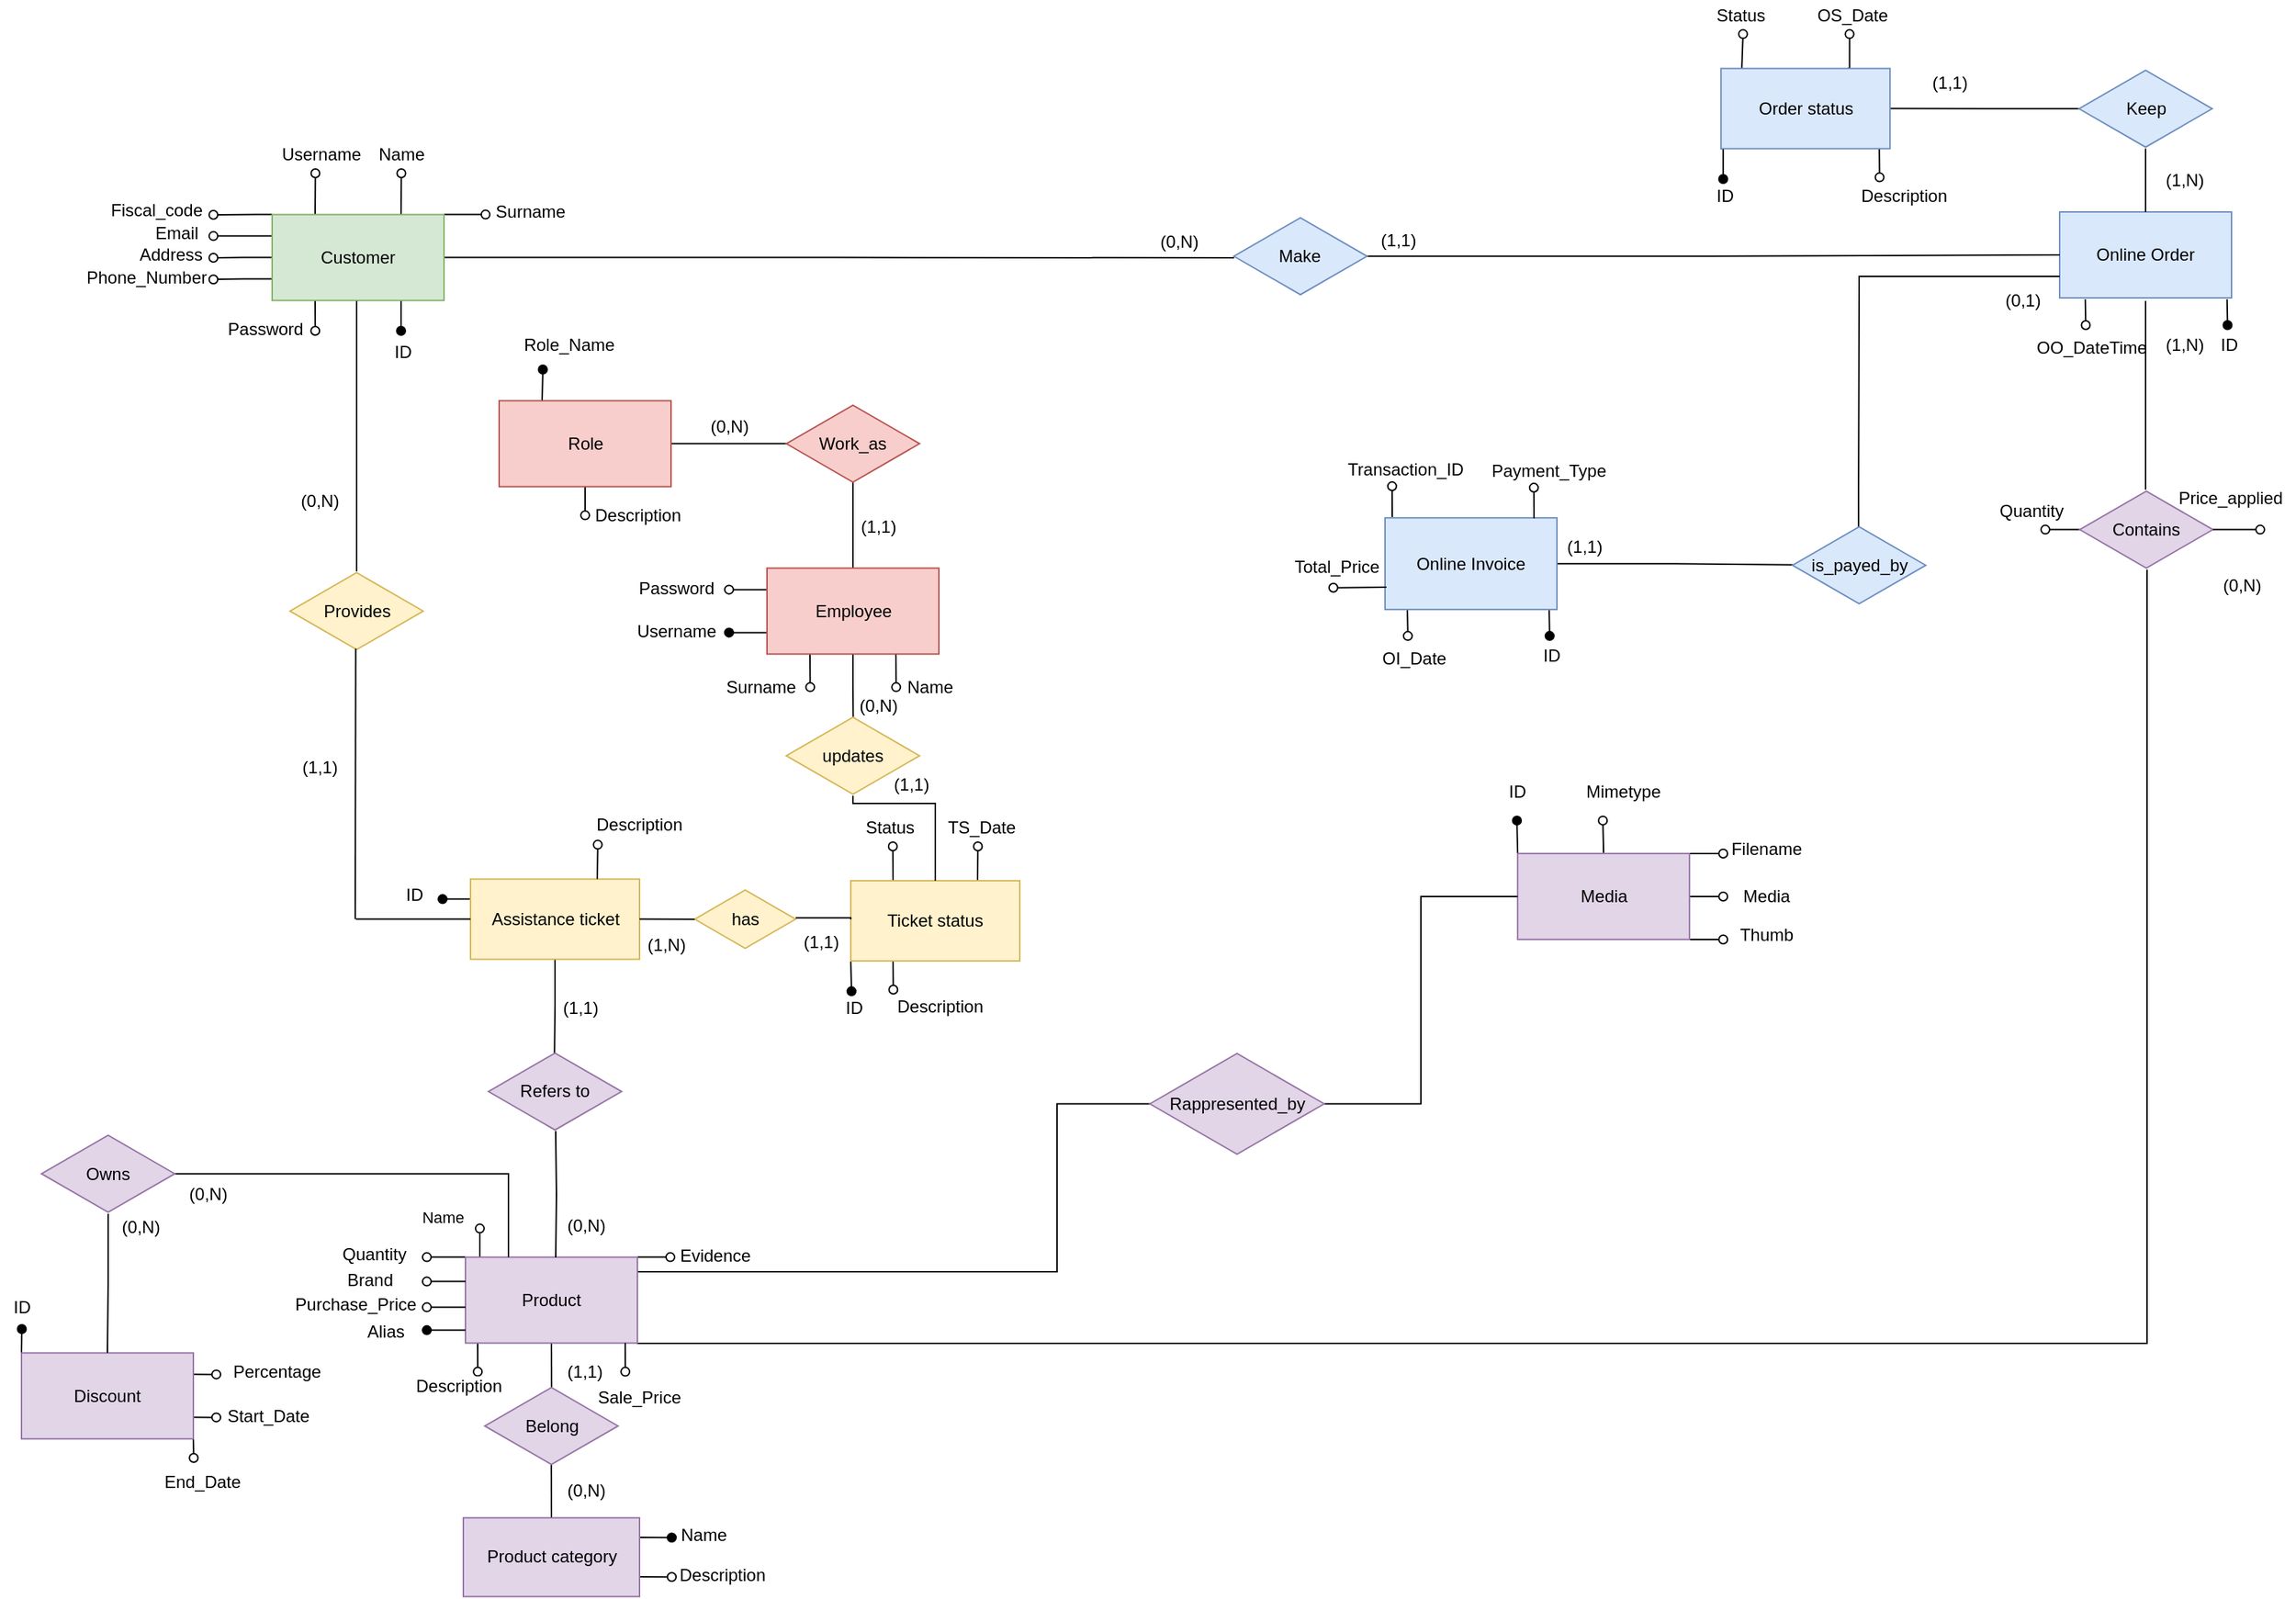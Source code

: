 <mxfile version="16.5.1" type="device"><diagram id="OKFRMIObvEuUHSssvzgG" name="Page-1"><mxGraphModel dx="1102" dy="857" grid="1" gridSize="10" guides="1" tooltips="1" connect="1" arrows="1" fold="1" page="1" pageScale="1" pageWidth="1654" pageHeight="1169" math="0" shadow="0"><root><mxCell id="0"/><mxCell id="1" parent="0"/><mxCell id="R6dx9rniljEqszBr9XBi-255" style="edgeStyle=orthogonalEdgeStyle;rounded=0;orthogonalLoop=1;jettySize=auto;html=1;exitX=0.5;exitY=1;exitDx=0;exitDy=0;entryX=0.502;entryY=0.024;entryDx=0;entryDy=0;entryPerimeter=0;labelBackgroundColor=default;fontColor=default;endArrow=none;endFill=0;strokeColor=default;" parent="1" source="R6dx9rniljEqszBr9XBi-262" target="R6dx9rniljEqszBr9XBi-319" edge="1"><mxGeometry relative="1" as="geometry"/></mxCell><mxCell id="R6dx9rniljEqszBr9XBi-256" style="edgeStyle=orthogonalEdgeStyle;rounded=0;orthogonalLoop=1;jettySize=auto;html=1;exitX=0.75;exitY=1;exitDx=0;exitDy=0;labelBackgroundColor=default;fontColor=default;endArrow=oval;endFill=0;strokeColor=default;" parent="1" source="R6dx9rniljEqszBr9XBi-262" edge="1"><mxGeometry relative="1" as="geometry"><mxPoint x="677.667" y="531.8" as="targetPoint"/></mxGeometry></mxCell><mxCell id="R6dx9rniljEqszBr9XBi-257" style="edgeStyle=orthogonalEdgeStyle;rounded=0;orthogonalLoop=1;jettySize=auto;html=1;exitX=0.25;exitY=1;exitDx=0;exitDy=0;labelBackgroundColor=default;fontColor=default;endArrow=oval;endFill=0;strokeColor=default;" parent="1" source="R6dx9rniljEqszBr9XBi-262" edge="1"><mxGeometry relative="1" as="geometry"><mxPoint x="617.667" y="531.8" as="targetPoint"/></mxGeometry></mxCell><mxCell id="R6dx9rniljEqszBr9XBi-258" style="edgeStyle=orthogonalEdgeStyle;rounded=0;orthogonalLoop=1;jettySize=auto;html=1;exitX=0.5;exitY=0;exitDx=0;exitDy=0;entryX=0.5;entryY=0.858;entryDx=0;entryDy=0;entryPerimeter=0;labelBackgroundColor=default;fontColor=default;endArrow=none;endFill=0;strokeColor=default;" parent="1" source="R6dx9rniljEqszBr9XBi-262" target="R6dx9rniljEqszBr9XBi-296" edge="1"><mxGeometry relative="1" as="geometry"/></mxCell><mxCell id="R6dx9rniljEqszBr9XBi-259" style="edgeStyle=orthogonalEdgeStyle;rounded=0;orthogonalLoop=1;jettySize=auto;html=1;exitX=0;exitY=0.75;exitDx=0;exitDy=0;labelBackgroundColor=default;fontColor=default;endArrow=oval;endFill=1;strokeColor=default;" parent="1" source="R6dx9rniljEqszBr9XBi-262" edge="1"><mxGeometry relative="1" as="geometry"><mxPoint x="561" y="493.8" as="targetPoint"/></mxGeometry></mxCell><mxCell id="R6dx9rniljEqszBr9XBi-260" style="edgeStyle=orthogonalEdgeStyle;rounded=0;orthogonalLoop=1;jettySize=auto;html=1;exitX=0;exitY=0.25;exitDx=0;exitDy=0;labelBackgroundColor=default;fontColor=default;endArrow=oval;endFill=0;strokeColor=default;" parent="1" source="R6dx9rniljEqszBr9XBi-262" edge="1"><mxGeometry relative="1" as="geometry"><mxPoint x="561" y="463.8" as="targetPoint"/></mxGeometry></mxCell><mxCell id="R6dx9rniljEqszBr9XBi-262" value="Employee" style="rounded=0;whiteSpace=wrap;html=1;fillColor=#f8cecc;strokeColor=#b85450;labelBackgroundColor=none;" parent="1" vertex="1"><mxGeometry x="587.5" y="448.7" width="120" height="60" as="geometry"/></mxCell><mxCell id="R6dx9rniljEqszBr9XBi-263" style="edgeStyle=orthogonalEdgeStyle;rounded=0;orthogonalLoop=1;jettySize=auto;html=1;exitX=0.5;exitY=1;exitDx=0;exitDy=0;entryX=0.5;entryY=0.004;entryDx=0;entryDy=0;entryPerimeter=0;labelBackgroundColor=default;fontColor=default;endArrow=none;endFill=0;strokeColor=default;" parent="1" source="R6dx9rniljEqszBr9XBi-274" target="R6dx9rniljEqszBr9XBi-304" edge="1"><mxGeometry relative="1" as="geometry"><Array as="points"><mxPoint x="301" y="262"/></Array></mxGeometry></mxCell><mxCell id="R6dx9rniljEqszBr9XBi-264" style="edgeStyle=orthogonalEdgeStyle;rounded=0;orthogonalLoop=1;jettySize=auto;html=1;exitX=0.25;exitY=0;exitDx=0;exitDy=0;labelBackgroundColor=default;fontColor=default;endArrow=oval;endFill=0;strokeColor=default;" parent="1" source="R6dx9rniljEqszBr9XBi-274" edge="1"><mxGeometry relative="1" as="geometry"><mxPoint x="272.2" y="173" as="targetPoint"/></mxGeometry></mxCell><mxCell id="R6dx9rniljEqszBr9XBi-265" style="edgeStyle=orthogonalEdgeStyle;rounded=0;orthogonalLoop=1;jettySize=auto;html=1;exitX=0.75;exitY=0;exitDx=0;exitDy=0;labelBackgroundColor=default;fontColor=default;endArrow=oval;endFill=0;strokeColor=default;" parent="1" source="R6dx9rniljEqszBr9XBi-274" edge="1"><mxGeometry relative="1" as="geometry"><mxPoint x="332.2" y="173" as="targetPoint"/></mxGeometry></mxCell><mxCell id="R6dx9rniljEqszBr9XBi-266" style="edgeStyle=orthogonalEdgeStyle;rounded=0;orthogonalLoop=1;jettySize=auto;html=1;exitX=1;exitY=0;exitDx=0;exitDy=0;labelBackgroundColor=default;fontColor=default;endArrow=oval;endFill=0;strokeColor=default;" parent="1" source="R6dx9rniljEqszBr9XBi-274" edge="1"><mxGeometry relative="1" as="geometry"><mxPoint x="391" y="202" as="targetPoint"/></mxGeometry></mxCell><mxCell id="R6dx9rniljEqszBr9XBi-267" style="edgeStyle=orthogonalEdgeStyle;rounded=0;orthogonalLoop=1;jettySize=auto;html=1;exitX=0;exitY=0;exitDx=0;exitDy=0;labelBackgroundColor=default;fontColor=default;endArrow=oval;endFill=0;strokeColor=default;" parent="1" source="R6dx9rniljEqszBr9XBi-274" edge="1"><mxGeometry relative="1" as="geometry"><mxPoint x="201" y="202" as="targetPoint"/><Array as="points"><mxPoint x="231" y="202"/><mxPoint x="231" y="202"/></Array></mxGeometry></mxCell><mxCell id="R6dx9rniljEqszBr9XBi-268" style="edgeStyle=orthogonalEdgeStyle;rounded=0;orthogonalLoop=1;jettySize=auto;html=1;exitX=0;exitY=0.25;exitDx=0;exitDy=0;labelBackgroundColor=default;fontColor=default;endArrow=oval;endFill=0;strokeColor=default;" parent="1" source="R6dx9rniljEqszBr9XBi-274" edge="1"><mxGeometry relative="1" as="geometry"><mxPoint x="201" y="216.8" as="targetPoint"/></mxGeometry></mxCell><mxCell id="R6dx9rniljEqszBr9XBi-269" style="edgeStyle=orthogonalEdgeStyle;rounded=0;orthogonalLoop=1;jettySize=auto;html=1;exitX=0;exitY=0.5;exitDx=0;exitDy=0;labelBackgroundColor=default;fontColor=default;endArrow=oval;endFill=0;strokeColor=default;" parent="1" source="R6dx9rniljEqszBr9XBi-274" edge="1"><mxGeometry relative="1" as="geometry"><mxPoint x="201" y="232" as="targetPoint"/></mxGeometry></mxCell><mxCell id="R6dx9rniljEqszBr9XBi-270" style="edgeStyle=orthogonalEdgeStyle;rounded=0;orthogonalLoop=1;jettySize=auto;html=1;exitX=0;exitY=0.75;exitDx=0;exitDy=0;labelBackgroundColor=default;fontColor=default;endArrow=oval;endFill=0;strokeColor=default;" parent="1" source="R6dx9rniljEqszBr9XBi-274" edge="1"><mxGeometry relative="1" as="geometry"><mxPoint x="201.0" y="247.103" as="targetPoint"/></mxGeometry></mxCell><mxCell id="R6dx9rniljEqszBr9XBi-271" style="edgeStyle=orthogonalEdgeStyle;rounded=0;orthogonalLoop=1;jettySize=auto;html=1;exitX=0.25;exitY=1;exitDx=0;exitDy=0;labelBackgroundColor=default;fontColor=default;endArrow=oval;endFill=0;strokeColor=default;" parent="1" source="R6dx9rniljEqszBr9XBi-274" edge="1"><mxGeometry relative="1" as="geometry"><mxPoint x="272.103" y="283" as="targetPoint"/></mxGeometry></mxCell><mxCell id="R6dx9rniljEqszBr9XBi-272" style="edgeStyle=orthogonalEdgeStyle;rounded=0;orthogonalLoop=1;jettySize=auto;html=1;exitX=0.75;exitY=1;exitDx=0;exitDy=0;endArrow=oval;endFill=1;" parent="1" source="R6dx9rniljEqszBr9XBi-274" edge="1"><mxGeometry relative="1" as="geometry"><mxPoint x="332" y="283" as="targetPoint"/></mxGeometry></mxCell><mxCell id="R6dx9rniljEqszBr9XBi-273" style="edgeStyle=orthogonalEdgeStyle;rounded=0;orthogonalLoop=1;jettySize=auto;html=1;entryX=0.002;entryY=0.52;entryDx=0;entryDy=0;entryPerimeter=0;endArrow=none;endFill=0;" parent="1" source="R6dx9rniljEqszBr9XBi-274" target="R6dx9rniljEqszBr9XBi-389" edge="1"><mxGeometry relative="1" as="geometry"/></mxCell><mxCell id="R6dx9rniljEqszBr9XBi-274" value="Customer" style="rounded=0;whiteSpace=wrap;html=1;fillColor=#d5e8d4;strokeColor=#82b366;labelBackgroundColor=none;" parent="1" vertex="1"><mxGeometry x="242" y="201.8" width="120" height="60" as="geometry"/></mxCell><mxCell id="R6dx9rniljEqszBr9XBi-275" style="edgeStyle=orthogonalEdgeStyle;rounded=0;orthogonalLoop=1;jettySize=auto;html=1;exitX=0.75;exitY=0;exitDx=0;exitDy=0;labelBackgroundColor=default;fontColor=default;endArrow=oval;endFill=0;strokeColor=default;" parent="1" edge="1"><mxGeometry relative="1" as="geometry"><mxPoint x="387" y="909.8" as="targetPoint"/><mxPoint x="387" y="929.8" as="sourcePoint"/></mxGeometry></mxCell><mxCell id="R6dx9rniljEqszBr9XBi-276" value="Name" style="edgeLabel;html=1;align=center;verticalAlign=middle;resizable=0;points=[];fontColor=default;labelBackgroundColor=default;" parent="R6dx9rniljEqszBr9XBi-275" vertex="1" connectable="0"><mxGeometry x="1" y="-2" relative="1" as="geometry"><mxPoint x="-28" y="-8" as="offset"/></mxGeometry></mxCell><mxCell id="R6dx9rniljEqszBr9XBi-277" style="edgeStyle=orthogonalEdgeStyle;rounded=0;orthogonalLoop=1;jettySize=auto;html=1;exitX=0.75;exitY=1;exitDx=0;exitDy=0;labelBackgroundColor=default;fontColor=default;endArrow=oval;endFill=0;strokeColor=default;" parent="1" edge="1"><mxGeometry relative="1" as="geometry"><mxPoint x="385.569" y="1009.8" as="targetPoint"/><mxPoint x="385.5" y="989.8" as="sourcePoint"/></mxGeometry></mxCell><mxCell id="R6dx9rniljEqszBr9XBi-278" style="edgeStyle=orthogonalEdgeStyle;rounded=0;orthogonalLoop=1;jettySize=auto;html=1;exitX=0;exitY=0;exitDx=0;exitDy=0;labelBackgroundColor=default;fontColor=default;endArrow=oval;endFill=0;strokeColor=default;" parent="1" source="R6dx9rniljEqszBr9XBi-283" edge="1"><mxGeometry relative="1" as="geometry"><mxPoint x="350" y="929.8" as="targetPoint"/><mxPoint x="260" y="929.8" as="sourcePoint"/></mxGeometry></mxCell><mxCell id="R6dx9rniljEqszBr9XBi-279" style="edgeStyle=orthogonalEdgeStyle;rounded=0;orthogonalLoop=1;jettySize=auto;html=1;exitX=0.5;exitY=1;exitDx=0;exitDy=0;entryX=0.501;entryY=0.046;entryDx=0;entryDy=0;entryPerimeter=0;labelBackgroundColor=default;fontColor=default;endArrow=none;endFill=0;strokeColor=default;" parent="1" source="R6dx9rniljEqszBr9XBi-283" target="R6dx9rniljEqszBr9XBi-308" edge="1"><mxGeometry relative="1" as="geometry"/></mxCell><mxCell id="R6dx9rniljEqszBr9XBi-282" style="edgeStyle=orthogonalEdgeStyle;rounded=0;orthogonalLoop=1;jettySize=auto;html=1;exitX=1;exitY=0.75;exitDx=0;exitDy=0;endArrow=none;endFill=0;" parent="1" source="R6dx9rniljEqszBr9XBi-283" target="R6dx9rniljEqszBr9XBi-391" edge="1"><mxGeometry relative="1" as="geometry"><Array as="points"><mxPoint x="497" y="990"/><mxPoint x="1551" y="990"/></Array></mxGeometry></mxCell><mxCell id="m6z1VFMM3HpOuvH2VadM-15" style="edgeStyle=orthogonalEdgeStyle;rounded=0;orthogonalLoop=1;jettySize=auto;html=1;exitX=1;exitY=1;exitDx=0;exitDy=0;entryX=0.031;entryY=0.5;entryDx=0;entryDy=0;entryPerimeter=0;endArrow=none;endFill=0;" parent="1" source="R6dx9rniljEqszBr9XBi-283" target="m6z1VFMM3HpOuvH2VadM-3" edge="1"><mxGeometry relative="1" as="geometry"><Array as="points"><mxPoint x="497" y="940"/><mxPoint x="790" y="940"/><mxPoint x="790" y="823"/></Array></mxGeometry></mxCell><mxCell id="0JXdEIfuw5hRyKDgOo-G-1" style="edgeStyle=orthogonalEdgeStyle;rounded=0;orthogonalLoop=1;jettySize=auto;html=1;exitX=1;exitY=0;exitDx=0;exitDy=0;endArrow=oval;endFill=0;" edge="1" parent="1" source="R6dx9rniljEqszBr9XBi-283"><mxGeometry relative="1" as="geometry"><mxPoint x="520" y="930" as="targetPoint"/></mxGeometry></mxCell><mxCell id="R6dx9rniljEqszBr9XBi-283" value="Product" style="rounded=0;whiteSpace=wrap;html=1;strokeColor=#9673a6;fillColor=#e1d5e7;labelBackgroundColor=none;" parent="1" vertex="1"><mxGeometry x="377" y="929.8" width="120" height="60" as="geometry"/></mxCell><mxCell id="R6dx9rniljEqszBr9XBi-284" style="edgeStyle=orthogonalEdgeStyle;rounded=0;orthogonalLoop=1;jettySize=auto;html=1;exitX=1;exitY=0.25;exitDx=0;exitDy=0;labelBackgroundColor=default;fontColor=default;endArrow=oval;endFill=1;strokeColor=default;" parent="1" source="R6dx9rniljEqszBr9XBi-287" edge="1"><mxGeometry relative="1" as="geometry"><mxPoint x="521" y="1125.6" as="targetPoint"/></mxGeometry></mxCell><mxCell id="R6dx9rniljEqszBr9XBi-285" style="edgeStyle=orthogonalEdgeStyle;rounded=0;orthogonalLoop=1;jettySize=auto;html=1;exitX=1;exitY=0.75;exitDx=0;exitDy=0;labelBackgroundColor=default;fontColor=default;endArrow=oval;endFill=0;strokeColor=default;" parent="1" source="R6dx9rniljEqszBr9XBi-287" edge="1"><mxGeometry relative="1" as="geometry"><mxPoint x="521" y="1153.2" as="targetPoint"/></mxGeometry></mxCell><mxCell id="R6dx9rniljEqszBr9XBi-286" style="edgeStyle=orthogonalEdgeStyle;rounded=0;orthogonalLoop=1;jettySize=auto;html=1;exitX=0.5;exitY=0;exitDx=0;exitDy=0;entryX=0.499;entryY=0.982;entryDx=0;entryDy=0;entryPerimeter=0;labelBackgroundColor=default;fontColor=default;endArrow=none;endFill=0;strokeColor=default;" parent="1" source="R6dx9rniljEqszBr9XBi-287" target="R6dx9rniljEqszBr9XBi-308" edge="1"><mxGeometry relative="1" as="geometry"/></mxCell><mxCell id="R6dx9rniljEqszBr9XBi-287" value="Product category" style="rounded=0;whiteSpace=wrap;html=1;strokeColor=#9673a6;fillColor=#e1d5e7;labelBackgroundColor=none;" parent="1" vertex="1"><mxGeometry x="375.5" y="1111.8" width="123" height="55" as="geometry"/></mxCell><mxCell id="R6dx9rniljEqszBr9XBi-288" style="edgeStyle=orthogonalEdgeStyle;rounded=0;orthogonalLoop=1;jettySize=auto;html=1;exitX=0.5;exitY=1;exitDx=0;exitDy=0;entryX=0.496;entryY=0.024;entryDx=0;entryDy=0;entryPerimeter=0;labelBackgroundColor=default;fontColor=default;endArrow=none;endFill=0;strokeColor=default;" parent="1" source="R6dx9rniljEqszBr9XBi-291" target="R6dx9rniljEqszBr9XBi-307" edge="1"><mxGeometry relative="1" as="geometry"/></mxCell><mxCell id="R6dx9rniljEqszBr9XBi-290" style="edgeStyle=orthogonalEdgeStyle;rounded=0;orthogonalLoop=1;jettySize=auto;html=1;exitX=0;exitY=0.25;exitDx=0;exitDy=0;labelBackgroundColor=default;fontColor=default;endArrow=oval;endFill=1;strokeColor=default;" parent="1" source="R6dx9rniljEqszBr9XBi-291" edge="1"><mxGeometry relative="1" as="geometry"><mxPoint x="361" y="679.8" as="targetPoint"/></mxGeometry></mxCell><mxCell id="R6dx9rniljEqszBr9XBi-291" value="Assistance ticket" style="rounded=0;whiteSpace=wrap;html=1;strokeColor=#d6b656;fillColor=#fff2cc;labelBackgroundColor=none;" parent="1" vertex="1"><mxGeometry x="380.5" y="665.8" width="118" height="56" as="geometry"/></mxCell><mxCell id="R6dx9rniljEqszBr9XBi-292" style="edgeStyle=orthogonalEdgeStyle;rounded=0;orthogonalLoop=1;jettySize=auto;html=1;labelBackgroundColor=default;fontColor=default;endArrow=none;endFill=0;strokeColor=default;" parent="1" source="R6dx9rniljEqszBr9XBi-295" target="R6dx9rniljEqszBr9XBi-296" edge="1"><mxGeometry relative="1" as="geometry"/></mxCell><mxCell id="R6dx9rniljEqszBr9XBi-294" style="edgeStyle=orthogonalEdgeStyle;rounded=0;orthogonalLoop=1;jettySize=auto;html=1;exitX=0.5;exitY=1;exitDx=0;exitDy=0;labelBackgroundColor=default;fontColor=default;endArrow=oval;endFill=0;strokeColor=default;" parent="1" source="R6dx9rniljEqszBr9XBi-295" edge="1"><mxGeometry relative="1" as="geometry"><mxPoint x="460.524" y="411.8" as="targetPoint"/></mxGeometry></mxCell><mxCell id="Kf3e6-ZjiZwLIcwvs-Jf-1" style="edgeStyle=orthogonalEdgeStyle;rounded=0;orthogonalLoop=1;jettySize=auto;html=1;exitX=0.25;exitY=0;exitDx=0;exitDy=0;endArrow=oval;endFill=1;" parent="1" source="R6dx9rniljEqszBr9XBi-295" edge="1"><mxGeometry relative="1" as="geometry"><mxPoint x="431" y="310" as="targetPoint"/></mxGeometry></mxCell><mxCell id="R6dx9rniljEqszBr9XBi-295" value="Role" style="rounded=0;whiteSpace=wrap;html=1;labelBackgroundColor=none;strokeColor=#b85450;fillColor=#f8cecc;" parent="1" vertex="1"><mxGeometry x="400.5" y="331.8" width="120" height="60" as="geometry"/></mxCell><mxCell id="R6dx9rniljEqszBr9XBi-296" value="Work_as" style="html=1;whiteSpace=wrap;aspect=fixed;shape=isoRectangle;strokeColor=#b85450;fillColor=#f8cecc;labelBackgroundColor=none;" parent="1" vertex="1"><mxGeometry x="601" y="333.9" width="93" height="55.8" as="geometry"/></mxCell><mxCell id="R6dx9rniljEqszBr9XBi-297" value="Brand" style="text;html=1;align=center;verticalAlign=middle;resizable=0;points=[];autosize=1;strokeColor=none;fillColor=none;fontColor=default;labelBackgroundColor=default;" parent="1" vertex="1"><mxGeometry x="285" y="935.8" width="50" height="20" as="geometry"/></mxCell><mxCell id="R6dx9rniljEqszBr9XBi-298" value="Purchase_Price" style="text;html=1;align=center;verticalAlign=middle;resizable=0;points=[];autosize=1;strokeColor=none;fillColor=none;fontColor=default;labelBackgroundColor=default;" parent="1" vertex="1"><mxGeometry x="250" y="952.8" width="100" height="20" as="geometry"/></mxCell><mxCell id="R6dx9rniljEqszBr9XBi-299" value="Description" style="text;html=1;align=center;verticalAlign=middle;resizable=0;points=[];autosize=1;strokeColor=none;fillColor=none;fontColor=default;labelBackgroundColor=default;" parent="1" vertex="1"><mxGeometry x="332" y="1009.8" width="80" height="20" as="geometry"/></mxCell><mxCell id="R6dx9rniljEqszBr9XBi-300" value="Quantity" style="text;html=1;align=center;verticalAlign=middle;resizable=0;points=[];autosize=1;strokeColor=none;fillColor=none;fontColor=default;labelBackgroundColor=default;" parent="1" vertex="1"><mxGeometry x="283" y="917.9" width="60" height="20" as="geometry"/></mxCell><mxCell id="R6dx9rniljEqszBr9XBi-301" value="Alias" style="text;html=1;align=center;verticalAlign=middle;resizable=0;points=[];autosize=1;strokeColor=none;fillColor=none;fontColor=default;spacingLeft=-1;labelBackgroundColor=default;" parent="1" vertex="1"><mxGeometry x="301" y="971.8" width="40" height="20" as="geometry"/></mxCell><mxCell id="R6dx9rniljEqszBr9XBi-304" value="Provides" style="html=1;whiteSpace=wrap;aspect=fixed;shape=isoRectangle;strokeColor=#d6b656;fillColor=#fff2cc;labelBackgroundColor=none;" parent="1" vertex="1"><mxGeometry x="254.5" y="450.8" width="93" height="55.8" as="geometry"/></mxCell><mxCell id="R6dx9rniljEqszBr9XBi-305" value="" style="endArrow=none;html=1;rounded=0;entryX=0.493;entryY=0.968;entryDx=0;entryDy=0;entryPerimeter=0;labelBackgroundColor=default;fontColor=default;" parent="1" target="R6dx9rniljEqszBr9XBi-304" edge="1"><mxGeometry width="50" height="50" relative="1" as="geometry"><mxPoint x="300" y="693.8" as="sourcePoint"/><mxPoint x="299.233" y="507.819" as="targetPoint"/></mxGeometry></mxCell><mxCell id="R6dx9rniljEqszBr9XBi-306" style="edgeStyle=orthogonalEdgeStyle;rounded=0;orthogonalLoop=1;jettySize=auto;html=1;exitX=0.5;exitY=0;exitDx=0;exitDy=0;labelBackgroundColor=default;fontColor=default;endArrow=none;endFill=0;strokeColor=default;entryX=0.505;entryY=0.995;entryDx=0;entryDy=0;entryPerimeter=0;" parent="1" target="R6dx9rniljEqszBr9XBi-307" edge="1"><mxGeometry relative="1" as="geometry"><mxPoint x="440" y="930.05" as="sourcePoint"/><mxPoint x="440.034" y="891.85" as="targetPoint"/></mxGeometry></mxCell><mxCell id="R6dx9rniljEqszBr9XBi-307" value="Refers to" style="html=1;whiteSpace=wrap;aspect=fixed;shape=isoRectangle;strokeColor=#9673a6;fillColor=#e1d5e7;labelBackgroundColor=none;" parent="1" vertex="1"><mxGeometry x="393" y="786.25" width="93" height="55.8" as="geometry"/></mxCell><mxCell id="R6dx9rniljEqszBr9XBi-308" value="Belong" style="html=1;whiteSpace=wrap;aspect=fixed;shape=isoRectangle;strokeColor=#9673a6;fillColor=#e1d5e7;labelBackgroundColor=none;" parent="1" vertex="1"><mxGeometry x="390.5" y="1019.8" width="93" height="55.8" as="geometry"/></mxCell><mxCell id="R6dx9rniljEqszBr9XBi-309" style="edgeStyle=orthogonalEdgeStyle;rounded=0;orthogonalLoop=1;jettySize=auto;html=1;exitX=0;exitY=0;exitDx=0;exitDy=0;labelBackgroundColor=default;fontColor=default;endArrow=oval;endFill=0;strokeColor=default;" parent="1" edge="1"><mxGeometry relative="1" as="geometry"><mxPoint x="350" y="946.8" as="targetPoint"/><mxPoint x="377" y="946.8" as="sourcePoint"/><Array as="points"><mxPoint x="350" y="946.8"/><mxPoint x="350" y="946.8"/></Array></mxGeometry></mxCell><mxCell id="R6dx9rniljEqszBr9XBi-310" style="edgeStyle=orthogonalEdgeStyle;rounded=0;orthogonalLoop=1;jettySize=auto;html=1;exitX=0;exitY=0;exitDx=0;exitDy=0;labelBackgroundColor=default;fontColor=default;endArrow=oval;endFill=0;strokeColor=default;" parent="1" edge="1"><mxGeometry relative="1" as="geometry"><mxPoint x="350" y="964.8" as="targetPoint"/><mxPoint x="377" y="964.8" as="sourcePoint"/><Array as="points"><mxPoint x="350" y="964.8"/><mxPoint x="350" y="964.8"/></Array></mxGeometry></mxCell><mxCell id="R6dx9rniljEqszBr9XBi-311" style="edgeStyle=orthogonalEdgeStyle;rounded=0;orthogonalLoop=1;jettySize=auto;html=1;exitX=0;exitY=0;exitDx=0;exitDy=0;labelBackgroundColor=default;fontColor=default;endArrow=oval;endFill=1;strokeColor=default;" parent="1" edge="1"><mxGeometry relative="1" as="geometry"><mxPoint x="350" y="980.8" as="targetPoint"/><mxPoint x="377" y="980.8" as="sourcePoint"/><Array as="points"><mxPoint x="350" y="980.8"/><mxPoint x="350" y="980.8"/></Array></mxGeometry></mxCell><mxCell id="R6dx9rniljEqszBr9XBi-312" value="" style="endArrow=none;html=1;rounded=0;entryX=0;entryY=0.5;entryDx=0;entryDy=0;labelBackgroundColor=default;fontColor=default;" parent="1" target="R6dx9rniljEqszBr9XBi-291" edge="1"><mxGeometry width="50" height="50" relative="1" as="geometry"><mxPoint x="300.5" y="693.8" as="sourcePoint"/><mxPoint x="316.907" y="569.696" as="targetPoint"/></mxGeometry></mxCell><mxCell id="R6dx9rniljEqszBr9XBi-313" style="edgeStyle=orthogonalEdgeStyle;rounded=0;orthogonalLoop=1;jettySize=auto;html=1;exitX=0.25;exitY=0;exitDx=0;exitDy=0;labelBackgroundColor=default;fontColor=default;endArrow=oval;endFill=0;strokeColor=default;" parent="1" source="R6dx9rniljEqszBr9XBi-317" edge="1"><mxGeometry relative="1" as="geometry"><mxPoint x="675.357" y="642.97" as="targetPoint"/></mxGeometry></mxCell><mxCell id="R6dx9rniljEqszBr9XBi-314" style="edgeStyle=orthogonalEdgeStyle;rounded=0;orthogonalLoop=1;jettySize=auto;html=1;exitX=0.75;exitY=0;exitDx=0;exitDy=0;labelBackgroundColor=default;fontColor=default;endArrow=oval;endFill=0;strokeColor=default;" parent="1" source="R6dx9rniljEqszBr9XBi-317" edge="1"><mxGeometry relative="1" as="geometry"><mxPoint x="734.738" y="642.97" as="targetPoint"/></mxGeometry></mxCell><mxCell id="R6dx9rniljEqszBr9XBi-315" style="edgeStyle=orthogonalEdgeStyle;rounded=0;orthogonalLoop=1;jettySize=auto;html=1;exitX=0.25;exitY=1;exitDx=0;exitDy=0;labelBackgroundColor=default;fontColor=default;endArrow=oval;endFill=0;strokeColor=default;" parent="1" source="R6dx9rniljEqszBr9XBi-317" edge="1"><mxGeometry relative="1" as="geometry"><mxPoint x="675.69" y="742.97" as="targetPoint"/></mxGeometry></mxCell><mxCell id="R6dx9rniljEqszBr9XBi-316" style="edgeStyle=orthogonalEdgeStyle;rounded=0;orthogonalLoop=1;jettySize=auto;html=1;exitX=0;exitY=1;exitDx=0;exitDy=0;endArrow=oval;endFill=1;" parent="1" source="R6dx9rniljEqszBr9XBi-317" edge="1"><mxGeometry relative="1" as="geometry"><mxPoint x="646.5" y="744.17" as="targetPoint"/></mxGeometry></mxCell><mxCell id="R6dx9rniljEqszBr9XBi-317" value="Ticket status" style="rounded=0;whiteSpace=wrap;html=1;strokeColor=#d6b656;fillColor=#fff2cc;labelBackgroundColor=none;" parent="1" vertex="1"><mxGeometry x="646" y="666.97" width="118" height="56" as="geometry"/></mxCell><mxCell id="R6dx9rniljEqszBr9XBi-318" style="edgeStyle=orthogonalEdgeStyle;rounded=0;orthogonalLoop=1;jettySize=auto;html=1;entryX=0.5;entryY=0;entryDx=0;entryDy=0;endArrow=none;endFill=0;" parent="1" source="R6dx9rniljEqszBr9XBi-319" target="R6dx9rniljEqszBr9XBi-317" edge="1"><mxGeometry relative="1" as="geometry"><Array as="points"><mxPoint x="648" y="613"/><mxPoint x="705" y="613"/></Array></mxGeometry></mxCell><mxCell id="R6dx9rniljEqszBr9XBi-319" value="updates" style="html=1;whiteSpace=wrap;aspect=fixed;shape=isoRectangle;strokeColor=#d6b656;fillColor=#fff2cc;labelBackgroundColor=none;" parent="1" vertex="1"><mxGeometry x="601" y="551.8" width="93" height="55.8" as="geometry"/></mxCell><mxCell id="R6dx9rniljEqszBr9XBi-320" style="edgeStyle=orthogonalEdgeStyle;rounded=0;orthogonalLoop=1;jettySize=auto;html=1;endArrow=none;endFill=0;" parent="1" edge="1"><mxGeometry relative="1" as="geometry"><mxPoint x="607.5" y="692.9" as="sourcePoint"/><mxPoint x="646" y="694" as="targetPoint"/></mxGeometry></mxCell><mxCell id="R6dx9rniljEqszBr9XBi-321" value="has" style="html=1;whiteSpace=wrap;aspect=fixed;shape=isoRectangle;strokeColor=#d6b656;fillColor=#fff2cc;labelBackgroundColor=none;" parent="1" vertex="1"><mxGeometry x="537" y="672.65" width="70.5" height="42.3" as="geometry"/></mxCell><mxCell id="R6dx9rniljEqszBr9XBi-322" value="" style="endArrow=none;html=1;rounded=0;entryX=0;entryY=0.501;entryDx=0;entryDy=0;exitX=1;exitY=0.5;exitDx=0;exitDy=0;entryPerimeter=0;labelBackgroundColor=default;fontColor=default;" parent="1" source="R6dx9rniljEqszBr9XBi-291" target="R6dx9rniljEqszBr9XBi-321" edge="1"><mxGeometry width="50" height="50" relative="1" as="geometry"><mxPoint x="508.0" y="650.7" as="sourcePoint"/><mxPoint x="508" y="607.6" as="targetPoint"/></mxGeometry></mxCell><mxCell id="R6dx9rniljEqszBr9XBi-324" value="Name" style="text;html=1;align=center;verticalAlign=middle;resizable=0;points=[];autosize=1;strokeColor=none;fillColor=none;fontColor=default;labelBackgroundColor=default;" parent="1" vertex="1"><mxGeometry x="518.25" y="1113.8" width="50" height="20" as="geometry"/></mxCell><mxCell id="R6dx9rniljEqszBr9XBi-325" value="Description" style="text;html=1;align=center;verticalAlign=middle;resizable=0;points=[];autosize=1;strokeColor=none;fillColor=none;fontColor=default;labelBackgroundColor=default;" parent="1" vertex="1"><mxGeometry x="516" y="1141.8" width="80" height="20" as="geometry"/></mxCell><mxCell id="R6dx9rniljEqszBr9XBi-326" value="Status" style="text;html=1;align=center;verticalAlign=middle;resizable=0;points=[];autosize=1;strokeColor=none;fillColor=none;fontColor=default;labelBackgroundColor=default;" parent="1" vertex="1"><mxGeometry x="648" y="620.12" width="50" height="20" as="geometry"/></mxCell><mxCell id="R6dx9rniljEqszBr9XBi-327" value="Description" style="text;html=1;align=center;verticalAlign=middle;resizable=0;points=[];autosize=1;strokeColor=none;fillColor=none;fontColor=default;labelBackgroundColor=none;" parent="1" vertex="1"><mxGeometry x="457.5" y="618.17" width="80" height="20" as="geometry"/></mxCell><mxCell id="R6dx9rniljEqszBr9XBi-328" value="ID" style="text;html=1;align=center;verticalAlign=middle;resizable=0;points=[];autosize=1;strokeColor=none;fillColor=none;fontColor=default;labelBackgroundColor=default;" parent="1" vertex="1"><mxGeometry x="326" y="666.8" width="30" height="20" as="geometry"/></mxCell><mxCell id="R6dx9rniljEqszBr9XBi-329" value="TS_Date" style="text;html=1;align=center;verticalAlign=middle;resizable=0;points=[];autosize=1;strokeColor=none;fillColor=none;fontColor=default;labelBackgroundColor=default;" parent="1" vertex="1"><mxGeometry x="706.5" y="619.97" width="60" height="20" as="geometry"/></mxCell><mxCell id="R6dx9rniljEqszBr9XBi-330" value="Description" style="text;html=1;align=center;verticalAlign=middle;resizable=0;points=[];autosize=1;strokeColor=none;fillColor=none;fontColor=default;labelBackgroundColor=default;" parent="1" vertex="1"><mxGeometry x="667.5" y="744.88" width="80" height="20" as="geometry"/></mxCell><mxCell id="R6dx9rniljEqszBr9XBi-331" value="Name" style="text;html=1;align=center;verticalAlign=middle;resizable=0;points=[];autosize=1;strokeColor=none;fillColor=none;fontColor=default;labelBackgroundColor=default;" parent="1" vertex="1"><mxGeometry x="676" y="521.8" width="50" height="20" as="geometry"/></mxCell><mxCell id="R6dx9rniljEqszBr9XBi-332" value="Surname" style="text;html=1;align=center;verticalAlign=middle;resizable=0;points=[];autosize=1;strokeColor=none;fillColor=none;fontColor=default;labelBackgroundColor=default;" parent="1" vertex="1"><mxGeometry x="553" y="521.8" width="60" height="20" as="geometry"/></mxCell><mxCell id="R6dx9rniljEqszBr9XBi-333" value="Username" style="text;html=1;align=center;verticalAlign=middle;resizable=0;points=[];autosize=1;strokeColor=none;fillColor=none;fontColor=default;labelBackgroundColor=default;" parent="1" vertex="1"><mxGeometry x="489" y="482.8" width="70" height="20" as="geometry"/></mxCell><mxCell id="R6dx9rniljEqszBr9XBi-334" value="Password" style="text;html=1;align=center;verticalAlign=middle;resizable=0;points=[];autosize=1;strokeColor=none;fillColor=none;fontColor=default;labelBackgroundColor=default;" parent="1" vertex="1"><mxGeometry x="489" y="452.9" width="70" height="20" as="geometry"/></mxCell><mxCell id="R6dx9rniljEqszBr9XBi-335" value="Role_Name" style="text;html=1;align=center;verticalAlign=middle;resizable=0;points=[];autosize=1;strokeColor=none;fillColor=none;fontColor=default;labelBackgroundColor=default;" parent="1" vertex="1"><mxGeometry x="409" y="282.96" width="80" height="20" as="geometry"/></mxCell><mxCell id="R6dx9rniljEqszBr9XBi-336" value="Description" style="text;html=1;align=center;verticalAlign=middle;resizable=0;points=[];autosize=1;strokeColor=none;fillColor=none;fontColor=default;labelBackgroundColor=default;" parent="1" vertex="1"><mxGeometry x="457" y="401.8" width="80" height="20" as="geometry"/></mxCell><mxCell id="R6dx9rniljEqszBr9XBi-337" value="Username" style="text;html=1;align=center;verticalAlign=middle;resizable=0;points=[];autosize=1;strokeColor=none;fillColor=none;fontColor=default;" parent="1" vertex="1"><mxGeometry x="241" y="150" width="70" height="20" as="geometry"/></mxCell><mxCell id="R6dx9rniljEqszBr9XBi-338" value="Name" style="text;html=1;align=center;verticalAlign=middle;resizable=0;points=[];autosize=1;strokeColor=none;fillColor=none;fontColor=default;" parent="1" vertex="1"><mxGeometry x="307" y="150" width="50" height="20" as="geometry"/></mxCell><mxCell id="R6dx9rniljEqszBr9XBi-339" value="Surname" style="text;html=1;align=center;verticalAlign=middle;resizable=0;points=[];autosize=1;strokeColor=none;fillColor=none;fontColor=default;" parent="1" vertex="1"><mxGeometry x="392" y="190" width="60" height="20" as="geometry"/></mxCell><mxCell id="R6dx9rniljEqszBr9XBi-340" value="Fiscal_code" style="text;html=1;align=center;verticalAlign=middle;resizable=0;points=[];autosize=1;strokeColor=none;fillColor=none;fontColor=default;" parent="1" vertex="1"><mxGeometry x="121" y="189" width="80" height="20" as="geometry"/></mxCell><mxCell id="R6dx9rniljEqszBr9XBi-341" value="Email" style="text;html=1;align=center;verticalAlign=middle;resizable=0;points=[];autosize=1;strokeColor=none;fillColor=none;fontColor=default;" parent="1" vertex="1"><mxGeometry x="150" y="204.8" width="50" height="20" as="geometry"/></mxCell><mxCell id="R6dx9rniljEqszBr9XBi-342" value="Address" style="text;html=1;align=center;verticalAlign=middle;resizable=0;points=[];autosize=1;strokeColor=none;fillColor=none;fontColor=default;" parent="1" vertex="1"><mxGeometry x="141" y="220" width="60" height="20" as="geometry"/></mxCell><mxCell id="R6dx9rniljEqszBr9XBi-343" style="edgeStyle=orthogonalEdgeStyle;rounded=0;orthogonalLoop=1;jettySize=auto;html=1;exitX=0.75;exitY=0;exitDx=0;exitDy=0;labelBackgroundColor=default;fontColor=default;endArrow=oval;endFill=0;strokeColor=default;" parent="1" source="R6dx9rniljEqszBr9XBi-291" edge="1"><mxGeometry relative="1" as="geometry"><mxPoint x="469.345" y="641.8" as="targetPoint"/></mxGeometry></mxCell><mxCell id="R6dx9rniljEqszBr9XBi-344" value="Phone_Number" style="text;html=1;align=center;verticalAlign=middle;resizable=0;points=[];autosize=1;strokeColor=none;fillColor=none;fontColor=default;" parent="1" vertex="1"><mxGeometry x="104" y="235.8" width="100" height="20" as="geometry"/></mxCell><mxCell id="R6dx9rniljEqszBr9XBi-345" value="Password" style="text;html=1;align=center;verticalAlign=middle;resizable=0;points=[];autosize=1;strokeColor=none;fillColor=none;fontColor=default;" parent="1" vertex="1"><mxGeometry x="202" y="271.8" width="70" height="20" as="geometry"/></mxCell><mxCell id="R6dx9rniljEqszBr9XBi-359" value="ID" style="text;html=1;align=center;verticalAlign=middle;resizable=0;points=[];autosize=1;strokeColor=none;fillColor=none;" parent="1" vertex="1"><mxGeometry x="318" y="288" width="30" height="20" as="geometry"/></mxCell><mxCell id="R6dx9rniljEqszBr9XBi-360" value="ID" style="text;html=1;align=center;verticalAlign=middle;resizable=0;points=[];autosize=1;strokeColor=none;fillColor=none;" parent="1" vertex="1"><mxGeometry x="632.5" y="746.17" width="30" height="20" as="geometry"/></mxCell><mxCell id="R6dx9rniljEqszBr9XBi-361" value="(0,N)" style="text;html=1;align=center;verticalAlign=middle;resizable=0;points=[];autosize=1;strokeColor=none;fillColor=none;" parent="1" vertex="1"><mxGeometry x="254.5" y="391.8" width="40" height="20" as="geometry"/></mxCell><mxCell id="R6dx9rniljEqszBr9XBi-362" value="(1,1)" style="text;html=1;align=center;verticalAlign=middle;resizable=0;points=[];autosize=1;strokeColor=none;fillColor=none;" parent="1" vertex="1"><mxGeometry x="254.5" y="577.6" width="40" height="20" as="geometry"/></mxCell><mxCell id="R6dx9rniljEqszBr9XBi-363" value="(1,1)" style="text;html=1;align=center;verticalAlign=middle;resizable=0;points=[];autosize=1;strokeColor=none;fillColor=none;" parent="1" vertex="1"><mxGeometry x="437" y="746.17" width="40" height="20" as="geometry"/></mxCell><mxCell id="R6dx9rniljEqszBr9XBi-364" value="(0,N)" style="text;html=1;align=center;verticalAlign=middle;resizable=0;points=[];autosize=1;strokeColor=none;fillColor=none;" parent="1" vertex="1"><mxGeometry x="440.5" y="897.9" width="40" height="20" as="geometry"/></mxCell><mxCell id="R6dx9rniljEqszBr9XBi-365" value="(1,1)" style="text;html=1;align=center;verticalAlign=middle;resizable=0;points=[];autosize=1;strokeColor=none;fillColor=none;" parent="1" vertex="1"><mxGeometry x="440" y="999.8" width="40" height="20" as="geometry"/></mxCell><mxCell id="R6dx9rniljEqszBr9XBi-366" value="(0,N)" style="text;html=1;align=center;verticalAlign=middle;resizable=0;points=[];autosize=1;strokeColor=none;fillColor=none;" parent="1" vertex="1"><mxGeometry x="440.5" y="1083" width="40" height="20" as="geometry"/></mxCell><mxCell id="R6dx9rniljEqszBr9XBi-367" value="(0,N)" style="text;html=1;align=center;verticalAlign=middle;resizable=0;points=[];autosize=1;strokeColor=none;fillColor=none;" parent="1" vertex="1"><mxGeometry x="541" y="339.68" width="40" height="20" as="geometry"/></mxCell><mxCell id="R6dx9rniljEqszBr9XBi-368" value="(1,1)" style="text;html=1;align=center;verticalAlign=middle;resizable=0;points=[];autosize=1;strokeColor=none;fillColor=none;" parent="1" vertex="1"><mxGeometry x="645" y="409.8" width="40" height="20" as="geometry"/></mxCell><mxCell id="R6dx9rniljEqszBr9XBi-369" value="(0,N)" style="text;html=1;align=center;verticalAlign=middle;resizable=0;points=[];autosize=1;strokeColor=none;fillColor=none;" parent="1" vertex="1"><mxGeometry x="645" y="534.95" width="40" height="20" as="geometry"/></mxCell><mxCell id="R6dx9rniljEqszBr9XBi-370" value="(1,1)" style="text;html=1;align=center;verticalAlign=middle;resizable=0;points=[];autosize=1;strokeColor=none;fillColor=none;" parent="1" vertex="1"><mxGeometry x="667.5" y="589.7" width="40" height="20" as="geometry"/></mxCell><mxCell id="R6dx9rniljEqszBr9XBi-371" value="(1,N)" style="text;html=1;align=center;verticalAlign=middle;resizable=0;points=[];autosize=1;strokeColor=none;fillColor=none;" parent="1" vertex="1"><mxGeometry x="497" y="701.8" width="40" height="20" as="geometry"/></mxCell><mxCell id="R6dx9rniljEqszBr9XBi-372" value="(1,1)" style="text;html=1;align=center;verticalAlign=middle;resizable=0;points=[];autosize=1;strokeColor=none;fillColor=none;" parent="1" vertex="1"><mxGeometry x="605" y="699.97" width="40" height="20" as="geometry"/></mxCell><mxCell id="R6dx9rniljEqszBr9XBi-377" style="edgeStyle=orthogonalEdgeStyle;rounded=0;orthogonalLoop=1;jettySize=auto;html=1;exitX=0.75;exitY=1;exitDx=0;exitDy=0;labelBackgroundColor=default;fontColor=default;endArrow=oval;endFill=0;strokeColor=default;" parent="1" edge="1"><mxGeometry relative="1" as="geometry"><mxPoint x="488.569" y="1009.8" as="targetPoint"/><mxPoint x="488.5" y="989.8" as="sourcePoint"/></mxGeometry></mxCell><mxCell id="R6dx9rniljEqszBr9XBi-378" value="Sale_Price" style="text;html=1;align=center;verticalAlign=middle;resizable=0;points=[];autosize=1;strokeColor=none;fillColor=none;fontColor=default;labelBackgroundColor=default;" parent="1" vertex="1"><mxGeometry x="462.5" y="1017.8" width="70" height="20" as="geometry"/></mxCell><mxCell id="R6dx9rniljEqszBr9XBi-382" style="edgeStyle=orthogonalEdgeStyle;rounded=0;orthogonalLoop=1;jettySize=auto;html=1;entryX=0.003;entryY=0.495;entryDx=0;entryDy=0;entryPerimeter=0;endArrow=none;endFill=0;" parent="1" source="R6dx9rniljEqszBr9XBi-383" target="R6dx9rniljEqszBr9XBi-397" edge="1"><mxGeometry relative="1" as="geometry"/></mxCell><mxCell id="R6dx9rniljEqszBr9XBi-383" value="Online Invoice" style="rounded=0;whiteSpace=wrap;html=1;fillColor=#dae8fc;strokeColor=#6c8ebf;labelBackgroundColor=none;" parent="1" vertex="1"><mxGeometry x="1019" y="413.6" width="120" height="64" as="geometry"/></mxCell><mxCell id="R6dx9rniljEqszBr9XBi-386" style="edgeStyle=orthogonalEdgeStyle;rounded=0;orthogonalLoop=1;jettySize=auto;html=1;exitX=0.5;exitY=1;exitDx=0;exitDy=0;endArrow=none;endFill=0;" parent="1" target="R6dx9rniljEqszBr9XBi-391" edge="1"><mxGeometry relative="1" as="geometry"><mxPoint x="1550.0" y="262.1" as="sourcePoint"/></mxGeometry></mxCell><mxCell id="R6dx9rniljEqszBr9XBi-387" value="Online Order" style="rounded=0;whiteSpace=wrap;html=1;fillColor=#DAE8FC;strokeColor=#6C8EBF;labelBackgroundColor=none;" parent="1" vertex="1"><mxGeometry x="1490" y="200.0" width="120" height="60" as="geometry"/></mxCell><mxCell id="R6dx9rniljEqszBr9XBi-388" style="edgeStyle=orthogonalEdgeStyle;rounded=0;orthogonalLoop=1;jettySize=auto;html=1;endArrow=none;endFill=0;" parent="1" source="R6dx9rniljEqszBr9XBi-389" target="R6dx9rniljEqszBr9XBi-387" edge="1"><mxGeometry relative="1" as="geometry"/></mxCell><mxCell id="R6dx9rniljEqszBr9XBi-389" value="Make" style="html=1;whiteSpace=wrap;aspect=fixed;shape=isoRectangle;strokeColor=#6c8ebf;fillColor=#dae8fc;labelBackgroundColor=none;" parent="1" vertex="1"><mxGeometry x="913.42" y="203" width="93" height="55.8" as="geometry"/></mxCell><mxCell id="R6dx9rniljEqszBr9XBi-390" style="edgeStyle=orthogonalEdgeStyle;rounded=0;orthogonalLoop=1;jettySize=auto;html=1;endArrow=oval;endFill=0;" parent="1" source="R6dx9rniljEqszBr9XBi-391" edge="1"><mxGeometry relative="1" as="geometry"><mxPoint x="1480" y="421.8" as="targetPoint"/></mxGeometry></mxCell><mxCell id="R6dx9rniljEqszBr9XBi-391" value="Contains" style="html=1;whiteSpace=wrap;aspect=fixed;shape=isoRectangle;strokeColor=#9673a6;fillColor=#e1d5e7;labelBackgroundColor=none;" parent="1" vertex="1"><mxGeometry x="1504" y="393.9" width="93" height="55.8" as="geometry"/></mxCell><mxCell id="R6dx9rniljEqszBr9XBi-395" value="Quantity" style="text;html=1;align=center;verticalAlign=middle;resizable=0;points=[];autosize=1;strokeColor=none;fillColor=none;" parent="1" vertex="1"><mxGeometry x="1439.5" y="398.8" width="60" height="20" as="geometry"/></mxCell><mxCell id="R6dx9rniljEqszBr9XBi-396" style="edgeStyle=orthogonalEdgeStyle;rounded=0;orthogonalLoop=1;jettySize=auto;html=1;entryX=0;entryY=0.75;entryDx=0;entryDy=0;endArrow=none;endFill=0;exitX=0.496;exitY=0.031;exitDx=0;exitDy=0;exitPerimeter=0;" parent="1" source="R6dx9rniljEqszBr9XBi-397" target="R6dx9rniljEqszBr9XBi-387" edge="1"><mxGeometry relative="1" as="geometry"><Array as="points"><mxPoint x="1350" y="394"/><mxPoint x="1350" y="245"/></Array></mxGeometry></mxCell><mxCell id="R6dx9rniljEqszBr9XBi-397" value="is_payed_by" style="html=1;whiteSpace=wrap;aspect=fixed;shape=isoRectangle;strokeColor=#6c8ebf;fillColor=#dae8fc;labelBackgroundColor=none;" parent="1" vertex="1"><mxGeometry x="1303.5" y="418.8" width="93" height="55.8" as="geometry"/></mxCell><mxCell id="R6dx9rniljEqszBr9XBi-400" value="(1,1)" style="text;html=1;align=center;verticalAlign=middle;resizable=0;points=[];autosize=1;strokeColor=none;fillColor=none;" parent="1" vertex="1"><mxGeometry x="1007.5" y="210" width="40" height="20" as="geometry"/></mxCell><mxCell id="R6dx9rniljEqszBr9XBi-401" value="(1,1)" style="text;html=1;align=center;verticalAlign=middle;resizable=0;points=[];autosize=1;strokeColor=none;fillColor=none;" parent="1" vertex="1"><mxGeometry x="1392.58" y="99.8" width="40" height="20" as="geometry"/></mxCell><mxCell id="R6dx9rniljEqszBr9XBi-406" value="(1,1)" style="text;html=1;align=center;verticalAlign=middle;resizable=0;points=[];autosize=1;strokeColor=none;fillColor=none;" parent="1" vertex="1"><mxGeometry x="1138.42" y="424.03" width="40" height="20" as="geometry"/></mxCell><mxCell id="R6dx9rniljEqszBr9XBi-407" value="(0,N)" style="text;html=1;align=center;verticalAlign=middle;resizable=0;points=[];autosize=1;strokeColor=none;fillColor=none;" parent="1" vertex="1"><mxGeometry x="854.84" y="211" width="40" height="20" as="geometry"/></mxCell><mxCell id="R6dx9rniljEqszBr9XBi-409" value="(0,1)" style="text;html=1;align=center;verticalAlign=middle;resizable=0;points=[];autosize=1;strokeColor=none;fillColor=none;" parent="1" vertex="1"><mxGeometry x="1444" y="251.8" width="40" height="20" as="geometry"/></mxCell><mxCell id="R6dx9rniljEqszBr9XBi-410" value="(0,N)" style="text;html=1;align=center;verticalAlign=middle;resizable=0;points=[];autosize=1;strokeColor=none;fillColor=none;" parent="1" vertex="1"><mxGeometry x="1596.5" y="450.8" width="40" height="20" as="geometry"/></mxCell><mxCell id="R6dx9rniljEqszBr9XBi-433" style="edgeStyle=none;rounded=0;orthogonalLoop=1;jettySize=auto;html=1;endArrow=oval;endFill=0;exitX=0.83;exitY=-0.008;exitDx=0;exitDy=0;exitPerimeter=0;" parent="1" edge="1"><mxGeometry relative="1" as="geometry"><mxPoint x="1122.92" y="392.54" as="targetPoint"/><mxPoint x="1123.02" y="414.03" as="sourcePoint"/></mxGeometry></mxCell><mxCell id="R6dx9rniljEqszBr9XBi-434" value="Payment_Type" style="text;html=1;align=center;verticalAlign=middle;resizable=0;points=[];autosize=1;strokeColor=none;fillColor=none;" parent="1" vertex="1"><mxGeometry x="1083.42" y="370.9" width="100" height="20" as="geometry"/></mxCell><mxCell id="R6dx9rniljEqszBr9XBi-435" style="edgeStyle=none;rounded=0;orthogonalLoop=1;jettySize=auto;html=1;endArrow=oval;endFill=0;exitX=0.818;exitY=1.001;exitDx=0;exitDy=0;exitPerimeter=0;" parent="1" edge="1"><mxGeometry relative="1" as="geometry"><mxPoint x="1034.92" y="496.06" as="targetPoint"/><mxPoint x="1034.58" y="478.09" as="sourcePoint"/></mxGeometry></mxCell><mxCell id="R6dx9rniljEqszBr9XBi-436" style="edgeStyle=orthogonalEdgeStyle;rounded=0;orthogonalLoop=1;jettySize=auto;html=1;exitX=1;exitY=0;exitDx=0;exitDy=0;endArrow=oval;endFill=0;" parent="1" edge="1"><mxGeometry relative="1" as="geometry"><mxPoint x="1630" y="422.0" as="targetPoint"/><mxPoint x="1597" y="421.8" as="sourcePoint"/></mxGeometry></mxCell><mxCell id="R6dx9rniljEqszBr9XBi-437" value="Price_applied" style="text;html=1;align=center;verticalAlign=middle;resizable=0;points=[];autosize=1;strokeColor=none;fillColor=none;fontColor=default;labelBackgroundColor=none;" parent="1" vertex="1"><mxGeometry x="1564" y="390" width="90" height="20" as="geometry"/></mxCell><mxCell id="R6dx9rniljEqszBr9XBi-442" value="OI_Date" style="text;html=1;align=center;verticalAlign=middle;resizable=0;points=[];autosize=1;strokeColor=none;fillColor=none;" parent="1" vertex="1"><mxGeometry x="1008.5" y="501.8" width="60" height="20" as="geometry"/></mxCell><mxCell id="R6dx9rniljEqszBr9XBi-451" style="edgeStyle=none;rounded=0;orthogonalLoop=1;jettySize=auto;html=1;endArrow=oval;endFill=1;exitX=0.818;exitY=1.001;exitDx=0;exitDy=0;exitPerimeter=0;" parent="1" edge="1"><mxGeometry relative="1" as="geometry"><mxPoint x="1133.92" y="496.06" as="targetPoint"/><mxPoint x="1133.58" y="478.09" as="sourcePoint"/></mxGeometry></mxCell><mxCell id="R6dx9rniljEqszBr9XBi-452" value="ID" style="text;html=1;align=center;verticalAlign=middle;resizable=0;points=[];autosize=1;strokeColor=none;fillColor=none;" parent="1" vertex="1"><mxGeometry x="1119.92" y="500" width="30" height="20" as="geometry"/></mxCell><mxCell id="R6dx9rniljEqszBr9XBi-456" style="edgeStyle=none;rounded=0;orthogonalLoop=1;jettySize=auto;html=1;endArrow=oval;endFill=0;exitX=0.83;exitY=-0.008;exitDx=0;exitDy=0;exitPerimeter=0;" parent="1" edge="1"><mxGeometry relative="1" as="geometry"><mxPoint x="1023.92" y="391.54" as="targetPoint"/><mxPoint x="1024.02" y="413.03" as="sourcePoint"/></mxGeometry></mxCell><mxCell id="R6dx9rniljEqszBr9XBi-457" value="Transaction_ID" style="text;html=1;align=center;verticalAlign=middle;resizable=0;points=[];autosize=1;strokeColor=none;fillColor=none;" parent="1" vertex="1"><mxGeometry x="982.92" y="369.63" width="100" height="20" as="geometry"/></mxCell><mxCell id="R6dx9rniljEqszBr9XBi-461" style="edgeStyle=none;rounded=0;orthogonalLoop=1;jettySize=auto;html=1;endArrow=oval;endFill=0;" parent="1" edge="1"><mxGeometry relative="1" as="geometry"><mxPoint x="982.92" y="462.34" as="targetPoint"/><mxPoint x="1020" y="462.03" as="sourcePoint"/></mxGeometry></mxCell><mxCell id="R6dx9rniljEqszBr9XBi-462" value="Total_Price" style="text;html=1;align=center;verticalAlign=middle;resizable=0;points=[];autosize=1;strokeColor=none;fillColor=none;" parent="1" vertex="1"><mxGeometry x="949.5" y="437.6" width="70" height="20" as="geometry"/></mxCell><mxCell id="R6dx9rniljEqszBr9XBi-465" style="edgeStyle=none;rounded=0;orthogonalLoop=1;jettySize=auto;html=1;endArrow=oval;endFill=0;exitX=0.818;exitY=1.001;exitDx=0;exitDy=0;exitPerimeter=0;" parent="1" edge="1"><mxGeometry relative="1" as="geometry"><mxPoint x="1508.21" y="279.02" as="targetPoint"/><mxPoint x="1507.87" y="261.05" as="sourcePoint"/></mxGeometry></mxCell><mxCell id="R6dx9rniljEqszBr9XBi-466" value="OO_DateTime" style="text;html=1;align=center;verticalAlign=middle;resizable=0;points=[];autosize=1;strokeColor=none;fillColor=none;" parent="1" vertex="1"><mxGeometry x="1466.79" y="284.76" width="90" height="20" as="geometry"/></mxCell><mxCell id="R6dx9rniljEqszBr9XBi-467" style="edgeStyle=none;rounded=0;orthogonalLoop=1;jettySize=auto;html=1;endArrow=oval;endFill=1;exitX=0.818;exitY=1.001;exitDx=0;exitDy=0;exitPerimeter=0;" parent="1" edge="1"><mxGeometry relative="1" as="geometry"><mxPoint x="1607.21" y="279.02" as="targetPoint"/><mxPoint x="1606.87" y="261.05" as="sourcePoint"/></mxGeometry></mxCell><mxCell id="R6dx9rniljEqszBr9XBi-468" value="ID" style="text;html=1;align=center;verticalAlign=middle;resizable=0;points=[];autosize=1;strokeColor=none;fillColor=none;" parent="1" vertex="1"><mxGeometry x="1593.21" y="282.96" width="30" height="20" as="geometry"/></mxCell><mxCell id="R6dx9rniljEqszBr9XBi-469" style="edgeStyle=orthogonalEdgeStyle;rounded=0;orthogonalLoop=1;jettySize=auto;html=1;endArrow=none;endFill=0;" parent="1" source="R6dx9rniljEqszBr9XBi-471" target="R6dx9rniljEqszBr9XBi-387" edge="1"><mxGeometry relative="1" as="geometry"/></mxCell><mxCell id="R6dx9rniljEqszBr9XBi-470" style="edgeStyle=orthogonalEdgeStyle;rounded=0;orthogonalLoop=1;jettySize=auto;html=1;endArrow=none;endFill=0;" parent="1" source="R6dx9rniljEqszBr9XBi-471" target="R6dx9rniljEqszBr9XBi-476" edge="1"><mxGeometry relative="1" as="geometry"/></mxCell><mxCell id="R6dx9rniljEqszBr9XBi-471" value="Keep" style="html=1;whiteSpace=wrap;aspect=fixed;shape=isoRectangle;strokeColor=#6C8EBF;fillColor=#DAE8FC;labelBackgroundColor=none;" parent="1" vertex="1"><mxGeometry x="1503.5" y="100" width="93" height="55.8" as="geometry"/></mxCell><mxCell id="R6dx9rniljEqszBr9XBi-472" style="edgeStyle=orthogonalEdgeStyle;rounded=0;orthogonalLoop=1;jettySize=auto;html=1;exitX=0.25;exitY=0;exitDx=0;exitDy=0;labelBackgroundColor=default;fontColor=default;endArrow=oval;endFill=0;strokeColor=default;" parent="1" edge="1"><mxGeometry relative="1" as="geometry"><mxPoint x="1268.937" y="75.8" as="targetPoint"/><mxPoint x="1268.08" y="99.8" as="sourcePoint"/></mxGeometry></mxCell><mxCell id="R6dx9rniljEqszBr9XBi-473" style="edgeStyle=orthogonalEdgeStyle;rounded=0;orthogonalLoop=1;jettySize=auto;html=1;exitX=0.75;exitY=0;exitDx=0;exitDy=0;labelBackgroundColor=default;fontColor=default;endArrow=oval;endFill=0;strokeColor=default;" parent="1" source="R6dx9rniljEqszBr9XBi-476" edge="1"><mxGeometry relative="1" as="geometry"><mxPoint x="1343.318" y="75.8" as="targetPoint"/></mxGeometry></mxCell><mxCell id="R6dx9rniljEqszBr9XBi-474" style="edgeStyle=orthogonalEdgeStyle;rounded=0;orthogonalLoop=1;jettySize=auto;html=1;exitX=0.25;exitY=1;exitDx=0;exitDy=0;labelBackgroundColor=default;fontColor=default;endArrow=oval;endFill=0;strokeColor=default;" parent="1" edge="1"><mxGeometry relative="1" as="geometry"><mxPoint x="1364.27" y="175.8" as="targetPoint"/><mxPoint x="1364.08" y="155.8" as="sourcePoint"/></mxGeometry></mxCell><mxCell id="R6dx9rniljEqszBr9XBi-475" style="edgeStyle=orthogonalEdgeStyle;rounded=0;orthogonalLoop=1;jettySize=auto;html=1;exitX=0;exitY=1;exitDx=0;exitDy=0;endArrow=oval;endFill=1;" parent="1" source="R6dx9rniljEqszBr9XBi-476" edge="1"><mxGeometry relative="1" as="geometry"><mxPoint x="1255.08" y="177" as="targetPoint"/></mxGeometry></mxCell><mxCell id="R6dx9rniljEqszBr9XBi-476" value="Order status" style="rounded=0;whiteSpace=wrap;html=1;strokeColor=#6C8EBF;fillColor=#DAE8FC;labelBackgroundColor=none;" parent="1" vertex="1"><mxGeometry x="1253.58" y="99.8" width="118" height="56" as="geometry"/></mxCell><mxCell id="R6dx9rniljEqszBr9XBi-477" value="Status" style="text;html=1;align=center;verticalAlign=middle;resizable=0;points=[];autosize=1;strokeColor=none;fillColor=none;fontColor=default;labelBackgroundColor=default;" parent="1" vertex="1"><mxGeometry x="1241.58" y="52.95" width="50" height="20" as="geometry"/></mxCell><mxCell id="R6dx9rniljEqszBr9XBi-478" value="OS_Date" style="text;html=1;align=center;verticalAlign=middle;resizable=0;points=[];autosize=1;strokeColor=none;fillColor=none;fontColor=default;labelBackgroundColor=default;" parent="1" vertex="1"><mxGeometry x="1315.08" y="52.8" width="60" height="20" as="geometry"/></mxCell><mxCell id="R6dx9rniljEqszBr9XBi-479" value="Description" style="text;html=1;align=center;verticalAlign=middle;resizable=0;points=[];autosize=1;strokeColor=none;fillColor=none;fontColor=default;labelBackgroundColor=default;" parent="1" vertex="1"><mxGeometry x="1341.08" y="179.0" width="80" height="20" as="geometry"/></mxCell><mxCell id="R6dx9rniljEqszBr9XBi-480" value="ID" style="text;html=1;align=center;verticalAlign=middle;resizable=0;points=[];autosize=1;strokeColor=none;fillColor=none;" parent="1" vertex="1"><mxGeometry x="1241.08" y="179.0" width="30" height="20" as="geometry"/></mxCell><mxCell id="R6dx9rniljEqszBr9XBi-481" value="(1,N)" style="text;html=1;align=center;verticalAlign=middle;resizable=0;points=[];autosize=1;strokeColor=none;fillColor=none;" parent="1" vertex="1"><mxGeometry x="1556.5" y="168.0" width="40" height="20" as="geometry"/></mxCell><mxCell id="R6dx9rniljEqszBr9XBi-482" style="edgeStyle=orthogonalEdgeStyle;rounded=0;orthogonalLoop=1;jettySize=auto;html=1;exitX=1;exitY=0.25;exitDx=0;exitDy=0;endArrow=oval;endFill=0;" parent="1" source="R6dx9rniljEqszBr9XBi-486" edge="1"><mxGeometry relative="1" as="geometry"><mxPoint x="203" y="1011" as="targetPoint"/></mxGeometry></mxCell><mxCell id="R6dx9rniljEqszBr9XBi-483" style="edgeStyle=orthogonalEdgeStyle;rounded=0;orthogonalLoop=1;jettySize=auto;html=1;exitX=1;exitY=0.75;exitDx=0;exitDy=0;endArrow=oval;endFill=0;" parent="1" source="R6dx9rniljEqszBr9XBi-486" edge="1"><mxGeometry relative="1" as="geometry"><mxPoint x="203.0" y="1041.941" as="targetPoint"/></mxGeometry></mxCell><mxCell id="R6dx9rniljEqszBr9XBi-484" style="edgeStyle=orthogonalEdgeStyle;rounded=0;orthogonalLoop=1;jettySize=auto;html=1;exitX=1;exitY=1;exitDx=0;exitDy=0;endArrow=oval;endFill=0;" parent="1" source="R6dx9rniljEqszBr9XBi-486" edge="1"><mxGeometry relative="1" as="geometry"><mxPoint x="187.235" y="1070" as="targetPoint"/></mxGeometry></mxCell><mxCell id="R6dx9rniljEqszBr9XBi-485" style="edgeStyle=orthogonalEdgeStyle;rounded=0;orthogonalLoop=1;jettySize=auto;html=1;exitX=0;exitY=0;exitDx=0;exitDy=0;endArrow=oval;endFill=1;" parent="1" source="R6dx9rniljEqszBr9XBi-486" edge="1"><mxGeometry relative="1" as="geometry"><mxPoint x="67.241" y="980" as="targetPoint"/></mxGeometry></mxCell><mxCell id="R6dx9rniljEqszBr9XBi-486" value="Discount" style="rounded=0;whiteSpace=wrap;html=1;strokeColor=#9673a6;fillColor=#e1d5e7;labelBackgroundColor=none;" parent="1" vertex="1"><mxGeometry x="67" y="996.68" width="120" height="60" as="geometry"/></mxCell><mxCell id="R6dx9rniljEqszBr9XBi-487" value="Percentage" style="text;html=1;align=center;verticalAlign=middle;resizable=0;points=[];autosize=1;strokeColor=none;fillColor=none;" parent="1" vertex="1"><mxGeometry x="205" y="999.8" width="80" height="20" as="geometry"/></mxCell><mxCell id="R6dx9rniljEqszBr9XBi-488" value="Start_Date" style="text;html=1;align=center;verticalAlign=middle;resizable=0;points=[];autosize=1;strokeColor=none;fillColor=none;" parent="1" vertex="1"><mxGeometry x="204" y="1031.22" width="70" height="20" as="geometry"/></mxCell><mxCell id="R6dx9rniljEqszBr9XBi-489" value="End_Date" style="text;html=1;align=center;verticalAlign=middle;resizable=0;points=[];autosize=1;strokeColor=none;fillColor=none;" parent="1" vertex="1"><mxGeometry x="158" y="1076.68" width="70" height="20" as="geometry"/></mxCell><mxCell id="R6dx9rniljEqszBr9XBi-490" style="edgeStyle=orthogonalEdgeStyle;rounded=0;orthogonalLoop=1;jettySize=auto;html=1;entryX=0.25;entryY=0;entryDx=0;entryDy=0;endArrow=none;endFill=0;" parent="1" source="R6dx9rniljEqszBr9XBi-492" target="R6dx9rniljEqszBr9XBi-283" edge="1"><mxGeometry relative="1" as="geometry"/></mxCell><mxCell id="R6dx9rniljEqszBr9XBi-491" style="edgeStyle=orthogonalEdgeStyle;rounded=0;orthogonalLoop=1;jettySize=auto;html=1;entryX=0.5;entryY=0;entryDx=0;entryDy=0;endArrow=none;endFill=0;" parent="1" source="R6dx9rniljEqszBr9XBi-492" target="R6dx9rniljEqszBr9XBi-486" edge="1"><mxGeometry relative="1" as="geometry"/></mxCell><mxCell id="R6dx9rniljEqszBr9XBi-492" value="Owns" style="html=1;whiteSpace=wrap;aspect=fixed;shape=isoRectangle;strokeColor=#9673a6;fillColor=#e1d5e7;labelBackgroundColor=none;" parent="1" vertex="1"><mxGeometry x="81" y="843.68" width="93" height="55.8" as="geometry"/></mxCell><mxCell id="R6dx9rniljEqszBr9XBi-493" value="(0,N)" style="text;html=1;align=center;verticalAlign=middle;resizable=0;points=[];autosize=1;strokeColor=none;fillColor=none;" parent="1" vertex="1"><mxGeometry x="130" y="899.48" width="40" height="20" as="geometry"/></mxCell><mxCell id="R6dx9rniljEqszBr9XBi-494" value="(0,N)" style="text;html=1;align=center;verticalAlign=middle;resizable=0;points=[];autosize=1;strokeColor=none;fillColor=none;" parent="1" vertex="1"><mxGeometry x="177" y="876.48" width="40" height="20" as="geometry"/></mxCell><mxCell id="R6dx9rniljEqszBr9XBi-503" value="ID" style="text;html=1;align=center;verticalAlign=middle;resizable=0;points=[];autosize=1;strokeColor=none;fillColor=none;" parent="1" vertex="1"><mxGeometry x="52" y="954.8" width="30" height="20" as="geometry"/></mxCell><mxCell id="R6dx9rniljEqszBr9XBi-508" value="(1,N)" style="text;html=1;align=center;verticalAlign=middle;resizable=0;points=[];autosize=1;strokeColor=none;fillColor=none;" parent="1" vertex="1"><mxGeometry x="1556.5" y="282.96" width="40" height="20" as="geometry"/></mxCell><mxCell id="m6z1VFMM3HpOuvH2VadM-4" style="edgeStyle=orthogonalEdgeStyle;rounded=0;orthogonalLoop=1;jettySize=auto;html=1;exitX=0;exitY=0;exitDx=0;exitDy=0;endArrow=oval;endFill=1;" parent="1" source="m6z1VFMM3HpOuvH2VadM-2" edge="1"><mxGeometry relative="1" as="geometry"><mxPoint x="1111.08" y="624.95" as="targetPoint"/></mxGeometry></mxCell><mxCell id="m6z1VFMM3HpOuvH2VadM-6" style="edgeStyle=orthogonalEdgeStyle;rounded=0;orthogonalLoop=1;jettySize=auto;html=1;exitX=0.5;exitY=0;exitDx=0;exitDy=0;endArrow=oval;endFill=0;" parent="1" source="m6z1VFMM3HpOuvH2VadM-2" edge="1"><mxGeometry relative="1" as="geometry"><mxPoint x="1171.08" y="624.95" as="targetPoint"/></mxGeometry></mxCell><mxCell id="m6z1VFMM3HpOuvH2VadM-8" style="edgeStyle=orthogonalEdgeStyle;rounded=0;orthogonalLoop=1;jettySize=auto;html=1;exitX=1;exitY=0;exitDx=0;exitDy=0;endArrow=oval;endFill=0;" parent="1" source="m6z1VFMM3HpOuvH2VadM-2" edge="1"><mxGeometry relative="1" as="geometry"><mxPoint x="1255.08" y="648.093" as="targetPoint"/></mxGeometry></mxCell><mxCell id="m6z1VFMM3HpOuvH2VadM-10" style="edgeStyle=orthogonalEdgeStyle;rounded=0;orthogonalLoop=1;jettySize=auto;html=1;exitX=1;exitY=0.5;exitDx=0;exitDy=0;endArrow=oval;endFill=0;" parent="1" source="m6z1VFMM3HpOuvH2VadM-2" edge="1"><mxGeometry relative="1" as="geometry"><mxPoint x="1255.08" y="678.093" as="targetPoint"/></mxGeometry></mxCell><mxCell id="m6z1VFMM3HpOuvH2VadM-12" style="edgeStyle=orthogonalEdgeStyle;rounded=0;orthogonalLoop=1;jettySize=auto;html=1;exitX=1;exitY=1;exitDx=0;exitDy=0;endArrow=oval;endFill=0;" parent="1" source="m6z1VFMM3HpOuvH2VadM-2" edge="1"><mxGeometry relative="1" as="geometry"><mxPoint x="1255.08" y="708.093" as="targetPoint"/></mxGeometry></mxCell><mxCell id="m6z1VFMM3HpOuvH2VadM-2" value="Media" style="rounded=0;whiteSpace=wrap;html=1;strokeColor=#9673a6;fillColor=#e1d5e7;labelBackgroundColor=none;" parent="1" vertex="1"><mxGeometry x="1111.58" y="647.95" width="120" height="60" as="geometry"/></mxCell><mxCell id="m6z1VFMM3HpOuvH2VadM-14" style="edgeStyle=orthogonalEdgeStyle;rounded=0;orthogonalLoop=1;jettySize=auto;html=1;entryX=0;entryY=0.5;entryDx=0;entryDy=0;endArrow=none;endFill=0;" parent="1" source="m6z1VFMM3HpOuvH2VadM-3" target="m6z1VFMM3HpOuvH2VadM-2" edge="1"><mxGeometry relative="1" as="geometry"/></mxCell><mxCell id="m6z1VFMM3HpOuvH2VadM-3" value="Rappresented_by" style="html=1;whiteSpace=wrap;aspect=fixed;shape=isoRectangle;strokeColor=#9673a6;fillColor=#e1d5e7;labelBackgroundColor=none;" parent="1" vertex="1"><mxGeometry x="854.84" y="786.25" width="121.67" height="73" as="geometry"/></mxCell><mxCell id="m6z1VFMM3HpOuvH2VadM-5" value="ID" style="text;html=1;align=center;verticalAlign=middle;resizable=0;points=[];autosize=1;strokeColor=none;fillColor=none;" parent="1" vertex="1"><mxGeometry x="1096.24" y="594.75" width="30" height="20" as="geometry"/></mxCell><mxCell id="m6z1VFMM3HpOuvH2VadM-7" value="Mimetype" style="text;html=1;align=center;verticalAlign=middle;resizable=0;points=[];autosize=1;strokeColor=none;fillColor=none;" parent="1" vertex="1"><mxGeometry x="1150.08" y="594.95" width="70" height="20" as="geometry"/></mxCell><mxCell id="m6z1VFMM3HpOuvH2VadM-9" value="Filename" style="text;html=1;align=center;verticalAlign=middle;resizable=0;points=[];autosize=1;strokeColor=none;fillColor=none;" parent="1" vertex="1"><mxGeometry x="1255.08" y="634.95" width="60" height="20" as="geometry"/></mxCell><mxCell id="m6z1VFMM3HpOuvH2VadM-11" value="Media" style="text;html=1;align=center;verticalAlign=middle;resizable=0;points=[];autosize=1;strokeColor=none;fillColor=none;" parent="1" vertex="1"><mxGeometry x="1260.08" y="667.95" width="50" height="20" as="geometry"/></mxCell><mxCell id="m6z1VFMM3HpOuvH2VadM-13" value="Thumb" style="text;html=1;align=center;verticalAlign=middle;resizable=0;points=[];autosize=1;strokeColor=none;fillColor=none;" parent="1" vertex="1"><mxGeometry x="1260.08" y="694.95" width="50" height="20" as="geometry"/></mxCell><mxCell id="0JXdEIfuw5hRyKDgOo-G-2" value="Evidence" style="text;html=1;align=center;verticalAlign=middle;resizable=0;points=[];autosize=1;strokeColor=none;fillColor=none;" vertex="1" parent="1"><mxGeometry x="521" y="919.48" width="60" height="20" as="geometry"/></mxCell></root></mxGraphModel></diagram></mxfile>